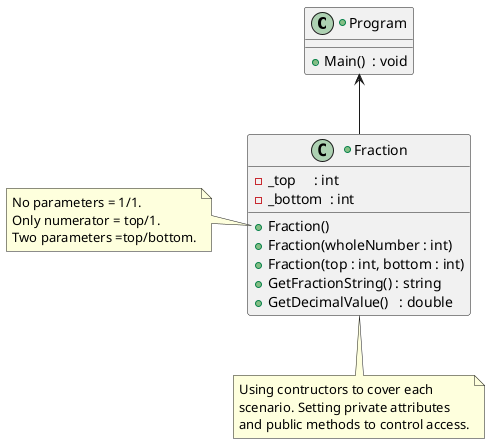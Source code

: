 @startuml Fraction Calc

+class Program {
  + Main()  : void
}

+class Fraction {
  - _top     : int
  - _bottom  : int
  + Fraction()
  + Fraction(wholeNumber : int)
  + Fraction(top : int, bottom : int)

/'   
  - GetTop()
  - SetTop(top : int)

  - GetBottom()
  - SetBottom(bottom : int) 
  '/

  + GetFractionString() : string
  + GetDecimalValue()   : double
}
note bottom of Fraction
  Using contructors to cover each 
  scenario. Setting private attributes 
  and public methods to control access.
end note

note left of Fraction::Fraction
  No parameters = 1/1.
  Only numerator = top/1.
  Two parameters =top/bottom.
end note

Program <-- Fraction

@enduml